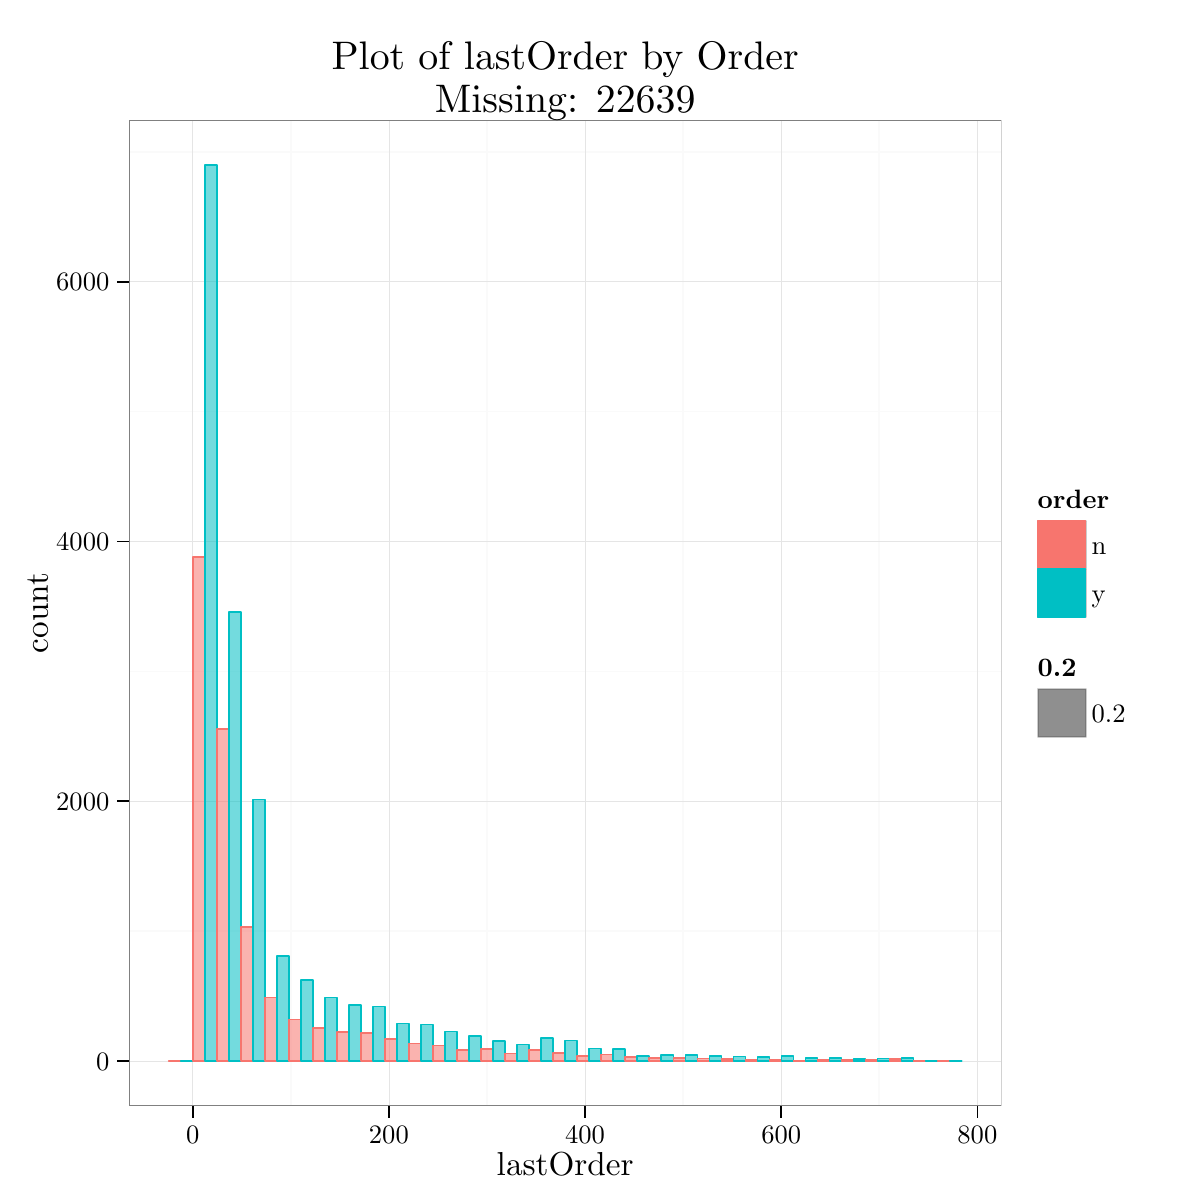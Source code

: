 % Created by tikzDevice version 0.6.2 on 2013-04-26 06:01:36.998
% !TEX encoding = UTF-8 Unicode

\documentclass{article}
\nonstopmode

\usepackage{tikz}

\usepackage[active,tightpage,psfixbb]{preview}

\PreviewEnvironment{pgfpicture}

\setlength\PreviewBorder{0pt}

\newcommand{\SweaveOpts}[1]{}  % do not interfere with LaTeX
\newcommand{\SweaveInput}[1]{} % because they are not real TeX commands
\newcommand{\Sexpr}[1]{}       % will only be parsed by R


%Change "article" to "report" to get rid of page number on title page
\usepackage{amsmath,amsfonts,amsthm,amssymb}
\usepackage{tikz}
\usetikzlibrary{backgrounds}
\usepackage{setspace}
\usepackage{Tabbing}
\usepackage{fancyhdr}
\usepackage{lastpage}
\usepackage{lstlinebgrd}
\usepackage{extramarks}
\usepackage{longtable}
\usepackage{chngpage}
\usepackage{soul,color}
\usepackage{color}
\usepackage{graphicx,float,wrapfig}
\usepackage{amsmath,amssymb, rotating}
%\usepackage{minted}
\usepackage{epsfig}
\usepackage{animate}
\usepackage{array}
\usepackage{graphics, color}
\usepackage{graphicx}
\usepackage{epsfig}
\usepackage{setspace}
\usepackage{verbatim}
\usepackage{url}
\usepackage[margin=1.0in]{geometry}

\definecolor{knitrfg}{rgb}{0.2, 0.2, 0.2}
\newcommand{\blue}[1]{{\color{blue} #1}}
\newcommand{\red}[1]{{\color{red} #1}}
\newcommand{\distas}[1]{%
  \savebox{\mybox}{\hbox{\kern3pt$\scriptstyle#1$\kern3pt}}%
  \savebox{\mysim}{\hbox{$\sim$}}%
  \mathbin{\overset{#1}{\kern\z \resizebox{\wd\mybox}{\ht\mysim}{$\sim$}}}%
}
\newcommand{\mytilde}{\raise.17ex\hbox{$\scriptstyle\mathtt{\sim}$}} 

% In case you need to adjust margins:
\topmargin=-0.45in      %
\evensidemargin=0in     %
\oddsidemargin=0in      %
\textwidth=6.5in        %
\textheight=9.0in       %
\headsep=0.25in         %

%Course Information
\newcommand{\Semester}{April and May 2013}
\newcommand{\CourseShort}{DMC 2013}
\newcommand{\CourseLong}{Data Mining Cup Competition 2013}

%Instructor Information
\newcommand{\InstructorLong}{Iowa State University of Science and Technology}
\newcommand{\InstructorShort}{ISU}

%My Information
\newcommand{\WritersLong}{Corey Lanker, Fangfang Liu, Jia Liu, Ian Mouzon, Wei Zhang, Wen Zhou}
\newcommand{\WritersShort}{Lanker, Liu, Liu, Mouzon, Zhang, Zhou}
\newcommand{\WritersContact}{\blue{imouzon@iastate.edu}}

%Homework Information
\newcommand{\homeworkTitle}{Prediction of Orders}
\newcommand{\homeworkDueDate}{April and May 2013}
\newcommand{\homeworkCreationDate}{\date{}}
\newcommand{\homeworkTopics}{}

% Setup the header and footer
\pagestyle{fancy}                                                       %
\lhead{\CourseShort:  \InstructorShort}                                                 %
\chead{\homeworkTitle}  %
\rhead{\WritersShort \firstxmark}                                                     %
\lfoot{\lastxmark}                                                      %
\cfoot{}                                                                %
\rfoot{Page\ \thepage\ of\ \pageref{LastPage}}                          %
\renewcommand\headrulewidth{0.4pt}                                      %
\renewcommand\footrulewidth{0.4pt}                                      %

%%%% FANCY QUOTES %%%
\makeatletter
\tikzset{%
  fancy quotes/.style={
    text width=\fq@width pt,
    align=justify,
    inner sep=1em,
    anchor=north west,
    minimum width=\textwidth,
  },
  fancy quotes width/.initial={.8\textwidth},
  fancy quotes marks/.style={
    scale=8,
    text=white,
    inner sep=0pt,
  },
  fancy quotes opening/.style={
    fancy quotes marks,
  },
  fancy quotes closing/.style={
    fancy quotes marks,
  },
  fancy quotes background/.style={
    show background rectangle,
    inner frame xsep=0pt,
    background rectangle/.style={
      fill=gray!25,
      rounded corners,
    },
  }
}

\newenvironment{fancyquotes}[1][]{%
\noindent
\tikzpicture[fancy quotes background]
\node[fancy quotes opening,anchor=north west] (fq@ul) at (0,0) {``};
\tikz@scan@one@point\pgfutil@firstofone(fq@ul.east)
\pgfmathsetmacro{\fq@width}{\textwidth - 2*\pgf@x}
\node[fancy quotes,#1] (fq@txt) at (fq@ul.north west) \bgroup}
{\egroup;
\node[overlay,fancy quotes closing,anchor=east] at (fq@txt.south east) {''};
\endtikzpicture}
\makeatother
%%% End of fancy quotes


\begin{document}

\begin{tikzpicture}[x=1pt,y=1pt]
\definecolor[named]{drawColor}{rgb}{0.00,0.00,0.00}
\definecolor[named]{fillColor}{rgb}{1.00,1.00,1.00}
\fill[color=fillColor,fill opacity=0.00,] (0,0) rectangle (433.62,433.62);
\begin{scope}
\path[clip] (  0.00,  0.00) rectangle (433.62,433.62);
\definecolor[named]{drawColor}{rgb}{1.00,1.00,1.00}
\definecolor[named]{fillColor}{rgb}{1.00,1.00,1.00}
\end{scope}
\begin{scope}
\path[clip] (  0.00,  0.00) rectangle (433.62,433.62);
\definecolor[named]{drawColor}{rgb}{1.00,1.00,1.00}
\definecolor[named]{fillColor}{rgb}{1.00,1.00,1.00}

\draw[color=drawColor,line width= 0.6pt,line cap=round,line join=round,fill=fillColor,] (  0.00,  0.00) rectangle (433.62,433.62);
\end{scope}
\begin{scope}
\path[clip] (  0.00,  0.00) rectangle (433.62,433.62);
\definecolor[named]{drawColor}{rgb}{1.00,1.00,1.00}
\definecolor[named]{fillColor}{rgb}{1.00,1.00,1.00}
\end{scope}
\begin{scope}
\path[clip] (  0.00,  0.00) rectangle (433.62,433.62);
\definecolor[named]{drawColor}{rgb}{1.00,1.00,1.00}
\definecolor[named]{fillColor}{rgb}{1.00,1.00,1.00}
\end{scope}
\begin{scope}
\path[clip] (  0.00,  0.00) rectangle (433.62,433.62);
\definecolor[named]{drawColor}{rgb}{1.00,1.00,1.00}
\definecolor[named]{fillColor}{rgb}{1.00,1.00,1.00}
\end{scope}
\begin{scope}
\path[clip] ( 46.62, 34.03) rectangle (361.84,390.08);
\definecolor[named]{drawColor}{rgb}{1.00,1.00,1.00}
\definecolor[named]{fillColor}{rgb}{1.00,1.00,1.00}

\draw[fill=fillColor,draw opacity=0.00,] ( 46.62, 34.03) rectangle (361.84,390.08);
\definecolor[named]{drawColor}{rgb}{0.98,0.98,0.98}

\draw[color=drawColor,line width= 0.6pt,line join=round,fill opacity=0.00,] ( 46.62, 97.15) --
	(361.84, 97.15);

\draw[color=drawColor,line width= 0.6pt,line join=round,fill opacity=0.00,] ( 46.62,191.01) --
	(361.84,191.01);

\draw[color=drawColor,line width= 0.6pt,line join=round,fill opacity=0.00,] ( 46.62,284.87) --
	(361.84,284.87);

\draw[color=drawColor,line width= 0.6pt,line join=round,fill opacity=0.00,] ( 46.62,378.73) --
	(361.84,378.73);

\draw[color=drawColor,line width= 0.6pt,line join=round,fill opacity=0.00,] (105.07, 34.03) --
	(105.07,390.08);

\draw[color=drawColor,line width= 0.6pt,line join=round,fill opacity=0.00,] (175.96, 34.03) --
	(175.96,390.08);

\draw[color=drawColor,line width= 0.6pt,line join=round,fill opacity=0.00,] (246.85, 34.03) --
	(246.85,390.08);

\draw[color=drawColor,line width= 0.6pt,line join=round,fill opacity=0.00,] (317.74, 34.03) --
	(317.74,390.08);
\definecolor[named]{drawColor}{rgb}{0.90,0.90,0.90}

\draw[color=drawColor,line width= 0.2pt,line join=round,fill opacity=0.00,] ( 46.62, 50.22) --
	(361.84, 50.22);

\draw[color=drawColor,line width= 0.2pt,line join=round,fill opacity=0.00,] ( 46.62,144.08) --
	(361.84,144.08);

\draw[color=drawColor,line width= 0.2pt,line join=round,fill opacity=0.00,] ( 46.62,237.94) --
	(361.84,237.94);

\draw[color=drawColor,line width= 0.2pt,line join=round,fill opacity=0.00,] ( 46.62,331.80) --
	(361.84,331.80);

\draw[color=drawColor,line width= 0.2pt,line join=round,fill opacity=0.00,] ( 69.63, 34.03) --
	( 69.63,390.08);

\draw[color=drawColor,line width= 0.2pt,line join=round,fill opacity=0.00,] (140.52, 34.03) --
	(140.52,390.08);

\draw[color=drawColor,line width= 0.2pt,line join=round,fill opacity=0.00,] (211.41, 34.03) --
	(211.41,390.08);

\draw[color=drawColor,line width= 0.2pt,line join=round,fill opacity=0.00,] (282.29, 34.03) --
	(282.29,390.08);

\draw[color=drawColor,line width= 0.2pt,line join=round,fill opacity=0.00,] (353.18, 34.03) --
	(353.18,390.08);
\definecolor[named]{drawColor}{rgb}{0.97,0.46,0.43}
\definecolor[named]{fillColor}{rgb}{0.97,0.46,0.43}

\draw[color=drawColor,line width= 0.6pt,line join=round,fill=fillColor,fill opacity=0.55,] ( 60.95, 50.22) rectangle ( 65.29, 50.22);
\definecolor[named]{drawColor}{rgb}{0.00,0.75,0.77}
\definecolor[named]{fillColor}{rgb}{0.00,0.75,0.77}

\draw[color=drawColor,line width= 0.6pt,line join=round,fill=fillColor,fill opacity=0.55,] ( 65.29, 50.22) rectangle ( 69.63, 50.22);
\definecolor[named]{drawColor}{rgb}{0.97,0.46,0.43}
\definecolor[named]{fillColor}{rgb}{0.97,0.46,0.43}

\draw[color=drawColor,line width= 0.6pt,line join=round,fill=fillColor,fill opacity=0.55,] ( 69.63, 50.22) rectangle ( 73.97,232.26);
\definecolor[named]{drawColor}{rgb}{0.00,0.75,0.77}
\definecolor[named]{fillColor}{rgb}{0.00,0.75,0.77}

\draw[color=drawColor,line width= 0.6pt,line join=round,fill=fillColor,fill opacity=0.55,] ( 73.97, 50.22) rectangle ( 78.31,373.90);
\definecolor[named]{drawColor}{rgb}{0.97,0.46,0.43}
\definecolor[named]{fillColor}{rgb}{0.97,0.46,0.43}

\draw[color=drawColor,line width= 0.6pt,line join=round,fill=fillColor,fill opacity=0.55,] ( 78.31, 50.22) rectangle ( 82.66,170.22);
\definecolor[named]{drawColor}{rgb}{0.00,0.75,0.77}
\definecolor[named]{fillColor}{rgb}{0.00,0.75,0.77}

\draw[color=drawColor,line width= 0.6pt,line join=round,fill=fillColor,fill opacity=0.55,] ( 82.66, 50.22) rectangle ( 87.00,212.55);
\definecolor[named]{drawColor}{rgb}{0.97,0.46,0.43}
\definecolor[named]{fillColor}{rgb}{0.97,0.46,0.43}

\draw[color=drawColor,line width= 0.6pt,line join=round,fill=fillColor,fill opacity=0.55,] ( 87.00, 50.22) rectangle ( 91.34, 98.70);
\definecolor[named]{drawColor}{rgb}{0.00,0.75,0.77}
\definecolor[named]{fillColor}{rgb}{0.00,0.75,0.77}

\draw[color=drawColor,line width= 0.6pt,line join=round,fill=fillColor,fill opacity=0.55,] ( 91.34, 50.22) rectangle ( 95.68,144.69);
\definecolor[named]{drawColor}{rgb}{0.97,0.46,0.43}
\definecolor[named]{fillColor}{rgb}{0.97,0.46,0.43}

\draw[color=drawColor,line width= 0.6pt,line join=round,fill=fillColor,fill opacity=0.55,] ( 95.68, 50.22) rectangle (100.02, 73.21);
\definecolor[named]{drawColor}{rgb}{0.00,0.75,0.77}
\definecolor[named]{fillColor}{rgb}{0.00,0.75,0.77}

\draw[color=drawColor,line width= 0.6pt,line join=round,fill=fillColor,fill opacity=0.55,] (100.02, 50.22) rectangle (104.37, 88.28);
\definecolor[named]{drawColor}{rgb}{0.97,0.46,0.43}
\definecolor[named]{fillColor}{rgb}{0.97,0.46,0.43}

\draw[color=drawColor,line width= 0.6pt,line join=round,fill=fillColor,fill opacity=0.55,] (104.37, 50.22) rectangle (108.71, 65.24);
\definecolor[named]{drawColor}{rgb}{0.00,0.75,0.77}
\definecolor[named]{fillColor}{rgb}{0.00,0.75,0.77}

\draw[color=drawColor,line width= 0.6pt,line join=round,fill=fillColor,fill opacity=0.55,] (108.71, 50.22) rectangle (113.05, 79.60);
\definecolor[named]{drawColor}{rgb}{0.97,0.46,0.43}
\definecolor[named]{fillColor}{rgb}{0.97,0.46,0.43}

\draw[color=drawColor,line width= 0.6pt,line join=round,fill=fillColor,fill opacity=0.55,] (113.05, 50.22) rectangle (117.39, 62.09);
\definecolor[named]{drawColor}{rgb}{0.00,0.75,0.77}
\definecolor[named]{fillColor}{rgb}{0.00,0.75,0.77}

\draw[color=drawColor,line width= 0.6pt,line join=round,fill=fillColor,fill opacity=0.55,] (117.39, 50.22) rectangle (121.73, 73.12);
\definecolor[named]{drawColor}{rgb}{0.97,0.46,0.43}
\definecolor[named]{fillColor}{rgb}{0.97,0.46,0.43}

\draw[color=drawColor,line width= 0.6pt,line join=round,fill=fillColor,fill opacity=0.55,] (121.73, 50.22) rectangle (126.07, 60.64);
\definecolor[named]{drawColor}{rgb}{0.00,0.75,0.77}
\definecolor[named]{fillColor}{rgb}{0.00,0.75,0.77}

\draw[color=drawColor,line width= 0.6pt,line join=round,fill=fillColor,fill opacity=0.55,] (126.07, 50.22) rectangle (130.42, 70.54);
\definecolor[named]{drawColor}{rgb}{0.97,0.46,0.43}
\definecolor[named]{fillColor}{rgb}{0.97,0.46,0.43}

\draw[color=drawColor,line width= 0.6pt,line join=round,fill=fillColor,fill opacity=0.55,] (130.42, 50.22) rectangle (134.76, 60.31);
\definecolor[named]{drawColor}{rgb}{0.00,0.75,0.77}
\definecolor[named]{fillColor}{rgb}{0.00,0.75,0.77}

\draw[color=drawColor,line width= 0.6pt,line join=round,fill=fillColor,fill opacity=0.55,] (134.76, 50.22) rectangle (139.10, 69.98);
\definecolor[named]{drawColor}{rgb}{0.97,0.46,0.43}
\definecolor[named]{fillColor}{rgb}{0.97,0.46,0.43}

\draw[color=drawColor,line width= 0.6pt,line join=round,fill=fillColor,fill opacity=0.55,] (139.10, 50.22) rectangle (143.44, 58.06);
\definecolor[named]{drawColor}{rgb}{0.00,0.75,0.77}
\definecolor[named]{fillColor}{rgb}{0.00,0.75,0.77}

\draw[color=drawColor,line width= 0.6pt,line join=round,fill=fillColor,fill opacity=0.55,] (143.44, 50.22) rectangle (147.78, 63.83);
\definecolor[named]{drawColor}{rgb}{0.97,0.46,0.43}
\definecolor[named]{fillColor}{rgb}{0.97,0.46,0.43}

\draw[color=drawColor,line width= 0.6pt,line join=round,fill=fillColor,fill opacity=0.55,] (147.78, 50.22) rectangle (152.13, 56.51);
\definecolor[named]{drawColor}{rgb}{0.00,0.75,0.77}
\definecolor[named]{fillColor}{rgb}{0.00,0.75,0.77}

\draw[color=drawColor,line width= 0.6pt,line join=round,fill=fillColor,fill opacity=0.55,] (152.13, 50.22) rectangle (156.47, 63.45);
\definecolor[named]{drawColor}{rgb}{0.97,0.46,0.43}
\definecolor[named]{fillColor}{rgb}{0.97,0.46,0.43}

\draw[color=drawColor,line width= 0.6pt,line join=round,fill=fillColor,fill opacity=0.55,] (156.47, 50.22) rectangle (160.81, 55.80);
\definecolor[named]{drawColor}{rgb}{0.00,0.75,0.77}
\definecolor[named]{fillColor}{rgb}{0.00,0.75,0.77}

\draw[color=drawColor,line width= 0.6pt,line join=round,fill=fillColor,fill opacity=0.55,] (160.81, 50.22) rectangle (165.15, 60.87);
\definecolor[named]{drawColor}{rgb}{0.97,0.46,0.43}
\definecolor[named]{fillColor}{rgb}{0.97,0.46,0.43}

\draw[color=drawColor,line width= 0.6pt,line join=round,fill=fillColor,fill opacity=0.55,] (165.15, 50.22) rectangle (169.49, 54.11);
\definecolor[named]{drawColor}{rgb}{0.00,0.75,0.77}
\definecolor[named]{fillColor}{rgb}{0.00,0.75,0.77}

\draw[color=drawColor,line width= 0.6pt,line join=round,fill=fillColor,fill opacity=0.55,] (169.49, 50.22) rectangle (173.84, 59.28);
\definecolor[named]{drawColor}{rgb}{0.97,0.46,0.43}
\definecolor[named]{fillColor}{rgb}{0.97,0.46,0.43}

\draw[color=drawColor,line width= 0.6pt,line join=round,fill=fillColor,fill opacity=0.55,] (173.84, 50.22) rectangle (178.18, 54.49);
\definecolor[named]{drawColor}{rgb}{0.00,0.75,0.77}
\definecolor[named]{fillColor}{rgb}{0.00,0.75,0.77}

\draw[color=drawColor,line width= 0.6pt,line join=round,fill=fillColor,fill opacity=0.55,] (178.18, 50.22) rectangle (182.52, 57.35);
\definecolor[named]{drawColor}{rgb}{0.97,0.46,0.43}
\definecolor[named]{fillColor}{rgb}{0.97,0.46,0.43}

\draw[color=drawColor,line width= 0.6pt,line join=round,fill=fillColor,fill opacity=0.55,] (182.52, 50.22) rectangle (186.86, 52.94);
\definecolor[named]{drawColor}{rgb}{0.00,0.75,0.77}
\definecolor[named]{fillColor}{rgb}{0.00,0.75,0.77}

\draw[color=drawColor,line width= 0.6pt,line join=round,fill=fillColor,fill opacity=0.55,] (186.86, 50.22) rectangle (191.20, 56.23);
\definecolor[named]{drawColor}{rgb}{0.97,0.46,0.43}
\definecolor[named]{fillColor}{rgb}{0.97,0.46,0.43}

\draw[color=drawColor,line width= 0.6pt,line join=round,fill=fillColor,fill opacity=0.55,] (191.20, 50.22) rectangle (195.54, 54.30);
\definecolor[named]{drawColor}{rgb}{0.00,0.75,0.77}
\definecolor[named]{fillColor}{rgb}{0.00,0.75,0.77}

\draw[color=drawColor,line width= 0.6pt,line join=round,fill=fillColor,fill opacity=0.55,] (195.54, 50.22) rectangle (199.89, 58.53);
\definecolor[named]{drawColor}{rgb}{0.97,0.46,0.43}
\definecolor[named]{fillColor}{rgb}{0.97,0.46,0.43}

\draw[color=drawColor,line width= 0.6pt,line join=round,fill=fillColor,fill opacity=0.55,] (199.89, 50.22) rectangle (204.23, 53.08);
\definecolor[named]{drawColor}{rgb}{0.00,0.75,0.77}
\definecolor[named]{fillColor}{rgb}{0.00,0.75,0.77}

\draw[color=drawColor,line width= 0.6pt,line join=round,fill=fillColor,fill opacity=0.55,] (204.23, 50.22) rectangle (208.57, 57.59);
\definecolor[named]{drawColor}{rgb}{0.97,0.46,0.43}
\definecolor[named]{fillColor}{rgb}{0.97,0.46,0.43}

\draw[color=drawColor,line width= 0.6pt,line join=round,fill=fillColor,fill opacity=0.55,] (208.57, 50.22) rectangle (212.91, 52.14);
\definecolor[named]{drawColor}{rgb}{0.00,0.75,0.77}
\definecolor[named]{fillColor}{rgb}{0.00,0.75,0.77}

\draw[color=drawColor,line width= 0.6pt,line join=round,fill=fillColor,fill opacity=0.55,] (212.91, 50.22) rectangle (217.25, 54.72);
\definecolor[named]{drawColor}{rgb}{0.97,0.46,0.43}
\definecolor[named]{fillColor}{rgb}{0.97,0.46,0.43}

\draw[color=drawColor,line width= 0.6pt,line join=round,fill=fillColor,fill opacity=0.55,] (217.25, 50.22) rectangle (221.60, 52.52);
\definecolor[named]{drawColor}{rgb}{0.00,0.75,0.77}
\definecolor[named]{fillColor}{rgb}{0.00,0.75,0.77}

\draw[color=drawColor,line width= 0.6pt,line join=round,fill=fillColor,fill opacity=0.55,] (221.60, 50.22) rectangle (225.94, 54.58);
\definecolor[named]{drawColor}{rgb}{0.97,0.46,0.43}
\definecolor[named]{fillColor}{rgb}{0.97,0.46,0.43}

\draw[color=drawColor,line width= 0.6pt,line join=round,fill=fillColor,fill opacity=0.55,] (225.94, 50.22) rectangle (230.28, 51.63);
\definecolor[named]{drawColor}{rgb}{0.00,0.75,0.77}
\definecolor[named]{fillColor}{rgb}{0.00,0.75,0.77}

\draw[color=drawColor,line width= 0.6pt,line join=round,fill=fillColor,fill opacity=0.55,] (230.28, 50.22) rectangle (234.62, 52.05);
\definecolor[named]{drawColor}{rgb}{0.97,0.46,0.43}
\definecolor[named]{fillColor}{rgb}{0.97,0.46,0.43}

\draw[color=drawColor,line width= 0.6pt,line join=round,fill=fillColor,fill opacity=0.55,] (234.62, 50.22) rectangle (238.96, 51.20);
\definecolor[named]{drawColor}{rgb}{0.00,0.75,0.77}
\definecolor[named]{fillColor}{rgb}{0.00,0.75,0.77}

\draw[color=drawColor,line width= 0.6pt,line join=round,fill=fillColor,fill opacity=0.55,] (238.96, 50.22) rectangle (243.31, 52.42);
\definecolor[named]{drawColor}{rgb}{0.97,0.46,0.43}
\definecolor[named]{fillColor}{rgb}{0.97,0.46,0.43}

\draw[color=drawColor,line width= 0.6pt,line join=round,fill=fillColor,fill opacity=0.55,] (243.31, 50.22) rectangle (247.65, 51.30);
\definecolor[named]{drawColor}{rgb}{0.00,0.75,0.77}
\definecolor[named]{fillColor}{rgb}{0.00,0.75,0.77}

\draw[color=drawColor,line width= 0.6pt,line join=round,fill=fillColor,fill opacity=0.55,] (247.65, 50.22) rectangle (251.99, 52.42);
\definecolor[named]{drawColor}{rgb}{0.97,0.46,0.43}
\definecolor[named]{fillColor}{rgb}{0.97,0.46,0.43}

\draw[color=drawColor,line width= 0.6pt,line join=round,fill=fillColor,fill opacity=0.55,] (251.99, 50.22) rectangle (256.33, 51.11);
\definecolor[named]{drawColor}{rgb}{0.00,0.75,0.77}
\definecolor[named]{fillColor}{rgb}{0.00,0.75,0.77}

\draw[color=drawColor,line width= 0.6pt,line join=round,fill=fillColor,fill opacity=0.55,] (256.33, 50.22) rectangle (260.67, 52.05);
\definecolor[named]{drawColor}{rgb}{0.97,0.46,0.43}
\definecolor[named]{fillColor}{rgb}{0.97,0.46,0.43}

\draw[color=drawColor,line width= 0.6pt,line join=round,fill=fillColor,fill opacity=0.55,] (260.67, 50.22) rectangle (265.01, 50.88);
\definecolor[named]{drawColor}{rgb}{0.00,0.75,0.77}
\definecolor[named]{fillColor}{rgb}{0.00,0.75,0.77}

\draw[color=drawColor,line width= 0.6pt,line join=round,fill=fillColor,fill opacity=0.55,] (265.01, 50.22) rectangle (269.36, 51.81);
\definecolor[named]{drawColor}{rgb}{0.97,0.46,0.43}
\definecolor[named]{fillColor}{rgb}{0.97,0.46,0.43}

\draw[color=drawColor,line width= 0.6pt,line join=round,fill=fillColor,fill opacity=0.55,] (269.36, 50.22) rectangle (273.70, 50.83);
\definecolor[named]{drawColor}{rgb}{0.00,0.75,0.77}
\definecolor[named]{fillColor}{rgb}{0.00,0.75,0.77}

\draw[color=drawColor,line width= 0.6pt,line join=round,fill=fillColor,fill opacity=0.55,] (273.70, 50.22) rectangle (278.04, 51.67);
\definecolor[named]{drawColor}{rgb}{0.97,0.46,0.43}
\definecolor[named]{fillColor}{rgb}{0.97,0.46,0.43}

\draw[color=drawColor,line width= 0.6pt,line join=round,fill=fillColor,fill opacity=0.55,] (278.04, 50.22) rectangle (282.38, 50.59);
\definecolor[named]{drawColor}{rgb}{0.00,0.75,0.77}
\definecolor[named]{fillColor}{rgb}{0.00,0.75,0.77}

\draw[color=drawColor,line width= 0.6pt,line join=round,fill=fillColor,fill opacity=0.55,] (282.38, 50.22) rectangle (286.72, 51.96);
\definecolor[named]{drawColor}{rgb}{0.97,0.46,0.43}
\definecolor[named]{fillColor}{rgb}{0.97,0.46,0.43}

\draw[color=drawColor,line width= 0.6pt,line join=round,fill=fillColor,fill opacity=0.55,] (286.72, 50.22) rectangle (291.07, 50.45);
\definecolor[named]{drawColor}{rgb}{0.00,0.75,0.77}
\definecolor[named]{fillColor}{rgb}{0.00,0.75,0.77}

\draw[color=drawColor,line width= 0.6pt,line join=round,fill=fillColor,fill opacity=0.55,] (291.07, 50.22) rectangle (295.41, 51.20);
\definecolor[named]{drawColor}{rgb}{0.97,0.46,0.43}
\definecolor[named]{fillColor}{rgb}{0.97,0.46,0.43}

\draw[color=drawColor,line width= 0.6pt,line join=round,fill=fillColor,fill opacity=0.55,] (295.41, 50.22) rectangle (299.75, 50.78);
\definecolor[named]{drawColor}{rgb}{0.00,0.75,0.77}
\definecolor[named]{fillColor}{rgb}{0.00,0.75,0.77}

\draw[color=drawColor,line width= 0.6pt,line join=round,fill=fillColor,fill opacity=0.55,] (299.75, 50.22) rectangle (304.09, 51.30);
\definecolor[named]{drawColor}{rgb}{0.97,0.46,0.43}
\definecolor[named]{fillColor}{rgb}{0.97,0.46,0.43}

\draw[color=drawColor,line width= 0.6pt,line join=round,fill=fillColor,fill opacity=0.55,] (304.09, 50.22) rectangle (308.43, 50.69);
\definecolor[named]{drawColor}{rgb}{0.00,0.75,0.77}
\definecolor[named]{fillColor}{rgb}{0.00,0.75,0.77}

\draw[color=drawColor,line width= 0.6pt,line join=round,fill=fillColor,fill opacity=0.55,] (308.43, 50.22) rectangle (312.78, 50.92);
\definecolor[named]{drawColor}{rgb}{0.97,0.46,0.43}
\definecolor[named]{fillColor}{rgb}{0.97,0.46,0.43}

\draw[color=drawColor,line width= 0.6pt,line join=round,fill=fillColor,fill opacity=0.55,] (312.78, 50.22) rectangle (317.12, 50.69);
\definecolor[named]{drawColor}{rgb}{0.00,0.75,0.77}
\definecolor[named]{fillColor}{rgb}{0.00,0.75,0.77}

\draw[color=drawColor,line width= 0.6pt,line join=round,fill=fillColor,fill opacity=0.55,] (317.12, 50.22) rectangle (321.46, 51.11);
\definecolor[named]{drawColor}{rgb}{0.97,0.46,0.43}
\definecolor[named]{fillColor}{rgb}{0.97,0.46,0.43}

\draw[color=drawColor,line width= 0.6pt,line join=round,fill=fillColor,fill opacity=0.55,] (321.46, 50.22) rectangle (325.80, 50.92);
\definecolor[named]{drawColor}{rgb}{0.00,0.75,0.77}
\definecolor[named]{fillColor}{rgb}{0.00,0.75,0.77}

\draw[color=drawColor,line width= 0.6pt,line join=round,fill=fillColor,fill opacity=0.55,] (325.80, 50.22) rectangle (330.14, 51.30);
\definecolor[named]{drawColor}{rgb}{0.97,0.46,0.43}
\definecolor[named]{fillColor}{rgb}{0.97,0.46,0.43}

\draw[color=drawColor,line width= 0.6pt,line join=round,fill=fillColor,fill opacity=0.55,] (330.14, 50.22) rectangle (334.48, 50.31);
\definecolor[named]{drawColor}{rgb}{0.00,0.75,0.77}
\definecolor[named]{fillColor}{rgb}{0.00,0.75,0.77}

\draw[color=drawColor,line width= 0.6pt,line join=round,fill=fillColor,fill opacity=0.55,] (334.48, 50.22) rectangle (338.83, 50.31);
\definecolor[named]{drawColor}{rgb}{0.97,0.46,0.43}
\definecolor[named]{fillColor}{rgb}{0.97,0.46,0.43}

\draw[color=drawColor,line width= 0.6pt,line join=round,fill=fillColor,fill opacity=0.55,] (338.83, 50.22) rectangle (343.17, 50.22);
\definecolor[named]{drawColor}{rgb}{0.00,0.75,0.77}
\definecolor[named]{fillColor}{rgb}{0.00,0.75,0.77}

\draw[color=drawColor,line width= 0.6pt,line join=round,fill=fillColor,fill opacity=0.55,] (343.17, 50.22) rectangle (347.51, 50.22);
\definecolor[named]{drawColor}{rgb}{0.50,0.50,0.50}

\draw[color=drawColor,line width= 0.6pt,line cap=round,line join=round,fill opacity=0.00,] ( 46.62, 34.03) rectangle (361.84,390.08);
\end{scope}
\begin{scope}
\path[clip] (  0.00,  0.00) rectangle (433.62,433.62);
\definecolor[named]{drawColor}{rgb}{1.00,1.00,1.00}
\definecolor[named]{fillColor}{rgb}{1.00,1.00,1.00}
\end{scope}
\begin{scope}
\path[clip] (  0.00,  0.00) rectangle (433.62,433.62);
\definecolor[named]{drawColor}{rgb}{1.00,1.00,1.00}
\definecolor[named]{fillColor}{rgb}{1.00,1.00,1.00}
\end{scope}
\begin{scope}
\path[clip] (  0.00,  0.00) rectangle (433.62,433.62);
\definecolor[named]{drawColor}{rgb}{1.00,1.00,1.00}
\definecolor[named]{fillColor}{rgb}{1.00,1.00,1.00}
\definecolor[named]{drawColor}{rgb}{0.00,0.00,0.00}

\node[color=drawColor,anchor=base east,inner sep=0pt, outer sep=0pt, scale=  0.96] at ( 39.51, 46.91) {0};

\node[color=drawColor,anchor=base east,inner sep=0pt, outer sep=0pt, scale=  0.96] at ( 39.51,140.77) {2000};

\node[color=drawColor,anchor=base east,inner sep=0pt, outer sep=0pt, scale=  0.96] at ( 39.51,234.64) {4000};

\node[color=drawColor,anchor=base east,inner sep=0pt, outer sep=0pt, scale=  0.96] at ( 39.51,328.50) {6000};
\end{scope}
\begin{scope}
\path[clip] (  0.00,  0.00) rectangle (433.62,433.62);
\definecolor[named]{drawColor}{rgb}{1.00,1.00,1.00}
\definecolor[named]{fillColor}{rgb}{1.00,1.00,1.00}
\end{scope}
\begin{scope}
\path[clip] (  0.00,  0.00) rectangle (433.62,433.62);
\definecolor[named]{drawColor}{rgb}{1.00,1.00,1.00}
\definecolor[named]{fillColor}{rgb}{1.00,1.00,1.00}
\definecolor[named]{drawColor}{rgb}{0.00,0.00,0.00}

\draw[color=drawColor,line width= 0.6pt,line join=round,fill opacity=0.00,] ( 42.35, 50.22) --
	( 46.62, 50.22);

\draw[color=drawColor,line width= 0.6pt,line join=round,fill opacity=0.00,] ( 42.35,144.08) --
	( 46.62,144.08);

\draw[color=drawColor,line width= 0.6pt,line join=round,fill opacity=0.00,] ( 42.35,237.94) --
	( 46.62,237.94);

\draw[color=drawColor,line width= 0.6pt,line join=round,fill opacity=0.00,] ( 42.35,331.80) --
	( 46.62,331.80);
\end{scope}
\begin{scope}
\path[clip] (  0.00,  0.00) rectangle (433.62,433.62);
\definecolor[named]{drawColor}{rgb}{1.00,1.00,1.00}
\definecolor[named]{fillColor}{rgb}{1.00,1.00,1.00}
\end{scope}
\begin{scope}
\path[clip] (  0.00,  0.00) rectangle (433.62,433.62);
\definecolor[named]{drawColor}{rgb}{1.00,1.00,1.00}
\definecolor[named]{fillColor}{rgb}{1.00,1.00,1.00}
\end{scope}
\begin{scope}
\path[clip] (  0.00,  0.00) rectangle (433.62,433.62);
\definecolor[named]{drawColor}{rgb}{1.00,1.00,1.00}
\definecolor[named]{fillColor}{rgb}{1.00,1.00,1.00}
\end{scope}
\begin{scope}
\path[clip] (  0.00,  0.00) rectangle (433.62,433.62);
\definecolor[named]{drawColor}{rgb}{1.00,1.00,1.00}
\definecolor[named]{fillColor}{rgb}{1.00,1.00,1.00}
\end{scope}
\begin{scope}
\path[clip] (  0.00,  0.00) rectangle (433.62,433.62);
\definecolor[named]{drawColor}{rgb}{1.00,1.00,1.00}
\definecolor[named]{fillColor}{rgb}{1.00,1.00,1.00}
\end{scope}
\begin{scope}
\path[clip] (  0.00,  0.00) rectangle (433.62,433.62);
\definecolor[named]{drawColor}{rgb}{1.00,1.00,1.00}
\definecolor[named]{fillColor}{rgb}{1.00,1.00,1.00}
\definecolor[named]{drawColor}{rgb}{0.00,0.00,0.00}

\draw[color=drawColor,line width= 0.6pt,line join=round,fill opacity=0.00,] ( 69.63, 29.77) --
	( 69.63, 34.03);

\draw[color=drawColor,line width= 0.6pt,line join=round,fill opacity=0.00,] (140.52, 29.77) --
	(140.52, 34.03);

\draw[color=drawColor,line width= 0.6pt,line join=round,fill opacity=0.00,] (211.41, 29.77) --
	(211.41, 34.03);

\draw[color=drawColor,line width= 0.6pt,line join=round,fill opacity=0.00,] (282.29, 29.77) --
	(282.29, 34.03);

\draw[color=drawColor,line width= 0.6pt,line join=round,fill opacity=0.00,] (353.18, 29.77) --
	(353.18, 34.03);
\end{scope}
\begin{scope}
\path[clip] (  0.00,  0.00) rectangle (433.62,433.62);
\definecolor[named]{drawColor}{rgb}{1.00,1.00,1.00}
\definecolor[named]{fillColor}{rgb}{1.00,1.00,1.00}
\end{scope}
\begin{scope}
\path[clip] (  0.00,  0.00) rectangle (433.62,433.62);
\definecolor[named]{drawColor}{rgb}{1.00,1.00,1.00}
\definecolor[named]{fillColor}{rgb}{1.00,1.00,1.00}
\definecolor[named]{drawColor}{rgb}{0.00,0.00,0.00}

\node[color=drawColor,anchor=base,inner sep=0pt, outer sep=0pt, scale=  0.96] at ( 69.63, 20.31) {0};

\node[color=drawColor,anchor=base,inner sep=0pt, outer sep=0pt, scale=  0.96] at (140.52, 20.31) {200};

\node[color=drawColor,anchor=base,inner sep=0pt, outer sep=0pt, scale=  0.96] at (211.41, 20.31) {400};

\node[color=drawColor,anchor=base,inner sep=0pt, outer sep=0pt, scale=  0.96] at (282.29, 20.31) {600};

\node[color=drawColor,anchor=base,inner sep=0pt, outer sep=0pt, scale=  0.96] at (353.18, 20.31) {800};
\end{scope}
\begin{scope}
\path[clip] (  0.00,  0.00) rectangle (433.62,433.62);
\definecolor[named]{drawColor}{rgb}{1.00,1.00,1.00}
\definecolor[named]{fillColor}{rgb}{1.00,1.00,1.00}
\end{scope}
\begin{scope}
\path[clip] (  0.00,  0.00) rectangle (433.62,433.62);
\definecolor[named]{drawColor}{rgb}{1.00,1.00,1.00}
\definecolor[named]{fillColor}{rgb}{1.00,1.00,1.00}
\end{scope}
\begin{scope}
\path[clip] (  0.00,  0.00) rectangle (433.62,433.62);
\definecolor[named]{drawColor}{rgb}{1.00,1.00,1.00}
\definecolor[named]{fillColor}{rgb}{1.00,1.00,1.00}
\end{scope}
\begin{scope}
\path[clip] (  0.00,  0.00) rectangle (433.62,433.62);
\definecolor[named]{drawColor}{rgb}{1.00,1.00,1.00}
\definecolor[named]{fillColor}{rgb}{1.00,1.00,1.00}
\end{scope}
\begin{scope}
\path[clip] (  0.00,  0.00) rectangle (433.62,433.62);
\definecolor[named]{drawColor}{rgb}{1.00,1.00,1.00}
\definecolor[named]{fillColor}{rgb}{1.00,1.00,1.00}
\definecolor[named]{drawColor}{rgb}{0.00,0.00,0.00}

\node[color=drawColor,anchor=base,inner sep=0pt, outer sep=0pt, scale=  1.20] at (204.23,  9.03) {lastOrder};
\end{scope}
\begin{scope}
\path[clip] (  0.00,  0.00) rectangle (433.62,433.62);
\definecolor[named]{drawColor}{rgb}{1.00,1.00,1.00}
\definecolor[named]{fillColor}{rgb}{1.00,1.00,1.00}
\end{scope}
\begin{scope}
\path[clip] (  0.00,  0.00) rectangle (433.62,433.62);
\definecolor[named]{drawColor}{rgb}{1.00,1.00,1.00}
\definecolor[named]{fillColor}{rgb}{1.00,1.00,1.00}
\definecolor[named]{drawColor}{rgb}{0.00,0.00,0.00}

\node[rotate= 90.00,color=drawColor,anchor=base,inner sep=0pt, outer sep=0pt, scale=  1.20] at ( 17.30,212.06) {count};
\end{scope}
\begin{scope}
\path[clip] (  0.00,  0.00) rectangle (433.62,433.62);
\definecolor[named]{drawColor}{rgb}{1.00,1.00,1.00}
\definecolor[named]{fillColor}{rgb}{1.00,1.00,1.00}
\end{scope}
\begin{scope}
\path[clip] (  0.00,  0.00) rectangle (433.62,433.62);
\definecolor[named]{drawColor}{rgb}{1.00,1.00,1.00}
\definecolor[named]{fillColor}{rgb}{1.00,1.00,1.00}
\end{scope}
\begin{scope}
\path[clip] (  0.00,  0.00) rectangle (433.62,433.62);
\definecolor[named]{drawColor}{rgb}{1.00,1.00,1.00}
\definecolor[named]{fillColor}{rgb}{1.00,1.00,1.00}
\end{scope}
\begin{scope}
\path[clip] (  0.00,  0.00) rectangle (433.62,433.62);
\definecolor[named]{drawColor}{rgb}{1.00,1.00,1.00}
\definecolor[named]{fillColor}{rgb}{1.00,1.00,1.00}
\end{scope}
\begin{scope}
\path[clip] (  0.00,  0.00) rectangle (433.62,433.62);
\definecolor[named]{drawColor}{rgb}{1.00,1.00,1.00}
\definecolor[named]{fillColor}{rgb}{1.00,1.00,1.00}
\end{scope}
\begin{scope}
\path[clip] (  0.00,  0.00) rectangle (433.62,433.62);
\definecolor[named]{drawColor}{rgb}{1.00,1.00,1.00}
\definecolor[named]{fillColor}{rgb}{1.00,1.00,1.00}

\draw[fill=fillColor,draw opacity=0.00,] (370.71,206.40) rectangle (404.70,261.17);
\end{scope}
\begin{scope}
\path[clip] (  0.00,  0.00) rectangle (433.62,433.62);
\definecolor[named]{drawColor}{rgb}{1.00,1.00,1.00}
\definecolor[named]{fillColor}{rgb}{1.00,1.00,1.00}
\end{scope}
\begin{scope}
\path[clip] (  0.00,  0.00) rectangle (433.62,433.62);
\definecolor[named]{drawColor}{rgb}{1.00,1.00,1.00}
\definecolor[named]{fillColor}{rgb}{1.00,1.00,1.00}
\definecolor[named]{drawColor}{rgb}{0.00,0.00,0.00}

\node[color=drawColor,anchor=base west,inner sep=0pt, outer sep=0pt, scale=  0.96] at (374.97,249.98) {\bfseries order};
\end{scope}
\begin{scope}
\path[clip] (  0.00,  0.00) rectangle (433.62,433.62);
\definecolor[named]{drawColor}{rgb}{1.00,1.00,1.00}
\definecolor[named]{fillColor}{rgb}{1.00,1.00,1.00}
\end{scope}
\begin{scope}
\path[clip] (  0.00,  0.00) rectangle (433.62,433.62);
\definecolor[named]{drawColor}{rgb}{1.00,1.00,1.00}
\definecolor[named]{fillColor}{rgb}{1.00,1.00,1.00}
\definecolor[named]{drawColor}{rgb}{0.80,0.80,0.80}

\draw[color=drawColor,line width= 0.6pt,line cap=round,line join=round,fill=fillColor,] (374.97,228.01) rectangle (392.32,245.36);
\end{scope}
\begin{scope}
\path[clip] (  0.00,  0.00) rectangle (433.62,433.62);
\definecolor[named]{drawColor}{rgb}{1.00,1.00,1.00}
\definecolor[named]{fillColor}{rgb}{1.00,1.00,1.00}
\end{scope}
\begin{scope}
\path[clip] (  0.00,  0.00) rectangle (433.62,433.62);
\definecolor[named]{drawColor}{rgb}{1.00,1.00,1.00}
\definecolor[named]{fillColor}{rgb}{1.00,1.00,1.00}
\definecolor[named]{drawColor}{rgb}{0.97,0.46,0.43}
\definecolor[named]{fillColor}{rgb}{0.97,0.46,0.43}

\draw[color=drawColor,line cap=round,line join=round,fill=fillColor,] (374.97,228.01) rectangle (392.32,245.36);

\draw[color=drawColor,line width= 0.6pt,line join=round,fill opacity=0.00,] (374.97,228.01) --
	(392.32,245.36);
\end{scope}
\begin{scope}
\path[clip] (  0.00,  0.00) rectangle (433.62,433.62);
\definecolor[named]{drawColor}{rgb}{1.00,1.00,1.00}
\definecolor[named]{fillColor}{rgb}{1.00,1.00,1.00}
\end{scope}
\begin{scope}
\path[clip] (  0.00,  0.00) rectangle (433.62,433.62);
\definecolor[named]{drawColor}{rgb}{1.00,1.00,1.00}
\definecolor[named]{fillColor}{rgb}{1.00,1.00,1.00}
\definecolor[named]{drawColor}{rgb}{0.80,0.80,0.80}

\draw[color=drawColor,line width= 0.6pt,line cap=round,line join=round,fill=fillColor,] (374.97,210.67) rectangle (392.32,228.01);
\end{scope}
\begin{scope}
\path[clip] (  0.00,  0.00) rectangle (433.62,433.62);
\definecolor[named]{drawColor}{rgb}{1.00,1.00,1.00}
\definecolor[named]{fillColor}{rgb}{1.00,1.00,1.00}
\end{scope}
\begin{scope}
\path[clip] (  0.00,  0.00) rectangle (433.62,433.62);
\definecolor[named]{drawColor}{rgb}{1.00,1.00,1.00}
\definecolor[named]{fillColor}{rgb}{1.00,1.00,1.00}
\definecolor[named]{drawColor}{rgb}{0.00,0.75,0.77}
\definecolor[named]{fillColor}{rgb}{0.00,0.75,0.77}

\draw[color=drawColor,line cap=round,line join=round,fill=fillColor,] (374.97,210.67) rectangle (392.32,228.01);

\draw[color=drawColor,line width= 0.6pt,line join=round,fill opacity=0.00,] (374.97,210.67) --
	(392.32,228.01);
\end{scope}
\begin{scope}
\path[clip] (  0.00,  0.00) rectangle (433.62,433.62);
\definecolor[named]{drawColor}{rgb}{1.00,1.00,1.00}
\definecolor[named]{fillColor}{rgb}{1.00,1.00,1.00}
\end{scope}
\begin{scope}
\path[clip] (  0.00,  0.00) rectangle (433.62,433.62);
\definecolor[named]{drawColor}{rgb}{1.00,1.00,1.00}
\definecolor[named]{fillColor}{rgb}{1.00,1.00,1.00}
\definecolor[named]{drawColor}{rgb}{0.00,0.00,0.00}

\node[color=drawColor,anchor=base west,inner sep=0pt, outer sep=0pt, scale=  0.96] at (394.49,233.38) {n};
\end{scope}
\begin{scope}
\path[clip] (  0.00,  0.00) rectangle (433.62,433.62);
\definecolor[named]{drawColor}{rgb}{1.00,1.00,1.00}
\definecolor[named]{fillColor}{rgb}{1.00,1.00,1.00}
\end{scope}
\begin{scope}
\path[clip] (  0.00,  0.00) rectangle (433.62,433.62);
\definecolor[named]{drawColor}{rgb}{1.00,1.00,1.00}
\definecolor[named]{fillColor}{rgb}{1.00,1.00,1.00}
\definecolor[named]{drawColor}{rgb}{0.00,0.00,0.00}

\node[color=drawColor,anchor=base west,inner sep=0pt, outer sep=0pt, scale=  0.96] at (394.49,216.03) {y};
\end{scope}
\begin{scope}
\path[clip] (  0.00,  0.00) rectangle (433.62,433.62);
\definecolor[named]{drawColor}{rgb}{1.00,1.00,1.00}
\definecolor[named]{fillColor}{rgb}{1.00,1.00,1.00}
\end{scope}
\begin{scope}
\path[clip] (  0.00,  0.00) rectangle (433.62,433.62);
\definecolor[named]{drawColor}{rgb}{1.00,1.00,1.00}
\definecolor[named]{fillColor}{rgb}{1.00,1.00,1.00}
\end{scope}
\begin{scope}
\path[clip] (  0.00,  0.00) rectangle (433.62,433.62);
\definecolor[named]{drawColor}{rgb}{1.00,1.00,1.00}
\definecolor[named]{fillColor}{rgb}{1.00,1.00,1.00}
\end{scope}
\begin{scope}
\path[clip] (  0.00,  0.00) rectangle (433.62,433.62);
\definecolor[named]{drawColor}{rgb}{1.00,1.00,1.00}
\definecolor[named]{fillColor}{rgb}{1.00,1.00,1.00}
\end{scope}
\begin{scope}
\path[clip] (  0.00,  0.00) rectangle (433.62,433.62);
\definecolor[named]{drawColor}{rgb}{1.00,1.00,1.00}
\definecolor[named]{fillColor}{rgb}{1.00,1.00,1.00}
\end{scope}
\begin{scope}
\path[clip] (  0.00,  0.00) rectangle (433.62,433.62);
\definecolor[named]{drawColor}{rgb}{1.00,1.00,1.00}
\definecolor[named]{fillColor}{rgb}{1.00,1.00,1.00}
\end{scope}
\begin{scope}
\path[clip] (  0.00,  0.00) rectangle (433.62,433.62);
\definecolor[named]{drawColor}{rgb}{1.00,1.00,1.00}
\definecolor[named]{fillColor}{rgb}{1.00,1.00,1.00}
\end{scope}
\begin{scope}
\path[clip] (  0.00,  0.00) rectangle (433.62,433.62);
\definecolor[named]{drawColor}{rgb}{1.00,1.00,1.00}
\definecolor[named]{fillColor}{rgb}{1.00,1.00,1.00}

\draw[fill=fillColor,draw opacity=0.00,] (370.71,162.95) rectangle (412.71,200.38);
\end{scope}
\begin{scope}
\path[clip] (  0.00,  0.00) rectangle (433.62,433.62);
\definecolor[named]{drawColor}{rgb}{1.00,1.00,1.00}
\definecolor[named]{fillColor}{rgb}{1.00,1.00,1.00}
\end{scope}
\begin{scope}
\path[clip] (  0.00,  0.00) rectangle (433.62,433.62);
\definecolor[named]{drawColor}{rgb}{1.00,1.00,1.00}
\definecolor[named]{fillColor}{rgb}{1.00,1.00,1.00}
\definecolor[named]{drawColor}{rgb}{0.00,0.00,0.00}

\node[color=drawColor,anchor=base west,inner sep=0pt, outer sep=0pt, scale=  0.96] at (374.97,189.19) {\bfseries 0.2};
\end{scope}
\begin{scope}
\path[clip] (  0.00,  0.00) rectangle (433.62,433.62);
\definecolor[named]{drawColor}{rgb}{1.00,1.00,1.00}
\definecolor[named]{fillColor}{rgb}{1.00,1.00,1.00}
\end{scope}
\begin{scope}
\path[clip] (  0.00,  0.00) rectangle (433.62,433.62);
\definecolor[named]{drawColor}{rgb}{1.00,1.00,1.00}
\definecolor[named]{fillColor}{rgb}{1.00,1.00,1.00}
\definecolor[named]{drawColor}{rgb}{0.80,0.80,0.80}

\draw[color=drawColor,line width= 0.6pt,line cap=round,line join=round,fill=fillColor,] (374.97,167.22) rectangle (392.32,184.56);
\end{scope}
\begin{scope}
\path[clip] (  0.00,  0.00) rectangle (433.62,433.62);
\definecolor[named]{drawColor}{rgb}{1.00,1.00,1.00}
\definecolor[named]{fillColor}{rgb}{1.00,1.00,1.00}
\end{scope}
\begin{scope}
\path[clip] (  0.00,  0.00) rectangle (433.62,433.62);
\definecolor[named]{drawColor}{rgb}{1.00,1.00,1.00}
\definecolor[named]{fillColor}{rgb}{1.00,1.00,1.00}
\definecolor[named]{fillColor}{rgb}{0.20,0.20,0.20}

\draw[fill=fillColor,fill opacity=0.55,draw opacity=0.00,] (374.97,167.22) rectangle (392.32,184.56);

\draw[fill opacity=0.00,draw opacity=0.00,] (374.97,167.22) --
	(392.32,184.56);
\end{scope}
\begin{scope}
\path[clip] (  0.00,  0.00) rectangle (433.62,433.62);
\definecolor[named]{drawColor}{rgb}{1.00,1.00,1.00}
\definecolor[named]{fillColor}{rgb}{1.00,1.00,1.00}
\end{scope}
\begin{scope}
\path[clip] (  0.00,  0.00) rectangle (433.62,433.62);
\definecolor[named]{drawColor}{rgb}{1.00,1.00,1.00}
\definecolor[named]{fillColor}{rgb}{1.00,1.00,1.00}
\definecolor[named]{drawColor}{rgb}{0.00,0.00,0.00}

\node[color=drawColor,anchor=base west,inner sep=0pt, outer sep=0pt, scale=  0.96] at (394.49,172.59) {0.2};
\end{scope}
\begin{scope}
\path[clip] (  0.00,  0.00) rectangle (433.62,433.62);
\definecolor[named]{drawColor}{rgb}{1.00,1.00,1.00}
\definecolor[named]{fillColor}{rgb}{1.00,1.00,1.00}
\end{scope}
\begin{scope}
\path[clip] (  0.00,  0.00) rectangle (433.62,433.62);
\definecolor[named]{drawColor}{rgb}{1.00,1.00,1.00}
\definecolor[named]{fillColor}{rgb}{1.00,1.00,1.00}
\end{scope}
\begin{scope}
\path[clip] (  0.00,  0.00) rectangle (433.62,433.62);
\definecolor[named]{drawColor}{rgb}{1.00,1.00,1.00}
\definecolor[named]{fillColor}{rgb}{1.00,1.00,1.00}
\end{scope}
\begin{scope}
\path[clip] (  0.00,  0.00) rectangle (433.62,433.62);
\definecolor[named]{drawColor}{rgb}{1.00,1.00,1.00}
\definecolor[named]{fillColor}{rgb}{1.00,1.00,1.00}
\end{scope}
\begin{scope}
\path[clip] (  0.00,  0.00) rectangle (433.62,433.62);
\definecolor[named]{drawColor}{rgb}{1.00,1.00,1.00}
\definecolor[named]{fillColor}{rgb}{1.00,1.00,1.00}
\end{scope}
\begin{scope}
\path[clip] (  0.00,  0.00) rectangle (433.62,433.62);
\definecolor[named]{drawColor}{rgb}{1.00,1.00,1.00}
\definecolor[named]{fillColor}{rgb}{1.00,1.00,1.00}
\end{scope}
\begin{scope}
\path[clip] (  0.00,  0.00) rectangle (433.62,433.62);
\definecolor[named]{drawColor}{rgb}{1.00,1.00,1.00}
\definecolor[named]{fillColor}{rgb}{1.00,1.00,1.00}
\end{scope}
\begin{scope}
\path[clip] (  0.00,  0.00) rectangle (433.62,433.62);
\definecolor[named]{drawColor}{rgb}{1.00,1.00,1.00}
\definecolor[named]{fillColor}{rgb}{1.00,1.00,1.00}
\end{scope}
\begin{scope}
\path[clip] (  0.00,  0.00) rectangle (433.62,433.62);
\definecolor[named]{drawColor}{rgb}{1.00,1.00,1.00}
\definecolor[named]{fillColor}{rgb}{1.00,1.00,1.00}
\end{scope}
\begin{scope}
\path[clip] (  0.00,  0.00) rectangle (433.62,433.62);
\definecolor[named]{drawColor}{rgb}{1.00,1.00,1.00}
\definecolor[named]{fillColor}{rgb}{1.00,1.00,1.00}
\definecolor[named]{drawColor}{rgb}{0.00,0.00,0.00}

\node[color=drawColor,anchor=base,inner sep=0pt, outer sep=0pt, scale=  1.44] at (204.23,408.65) {Plot of lastOrder by Order  };

\node[color=drawColor,anchor=base,inner sep=0pt, outer sep=0pt, scale=  1.44] at (204.23,393.09) {Missing: 22639};
\end{scope}
\begin{scope}
\path[clip] (  0.00,  0.00) rectangle (433.62,433.62);
\definecolor[named]{drawColor}{rgb}{1.00,1.00,1.00}
\definecolor[named]{fillColor}{rgb}{1.00,1.00,1.00}
\end{scope}
\begin{scope}
\path[clip] (  0.00,  0.00) rectangle (433.62,433.62);
\definecolor[named]{drawColor}{rgb}{1.00,1.00,1.00}
\definecolor[named]{fillColor}{rgb}{1.00,1.00,1.00}
\end{scope}
\end{tikzpicture}

\end{document}
